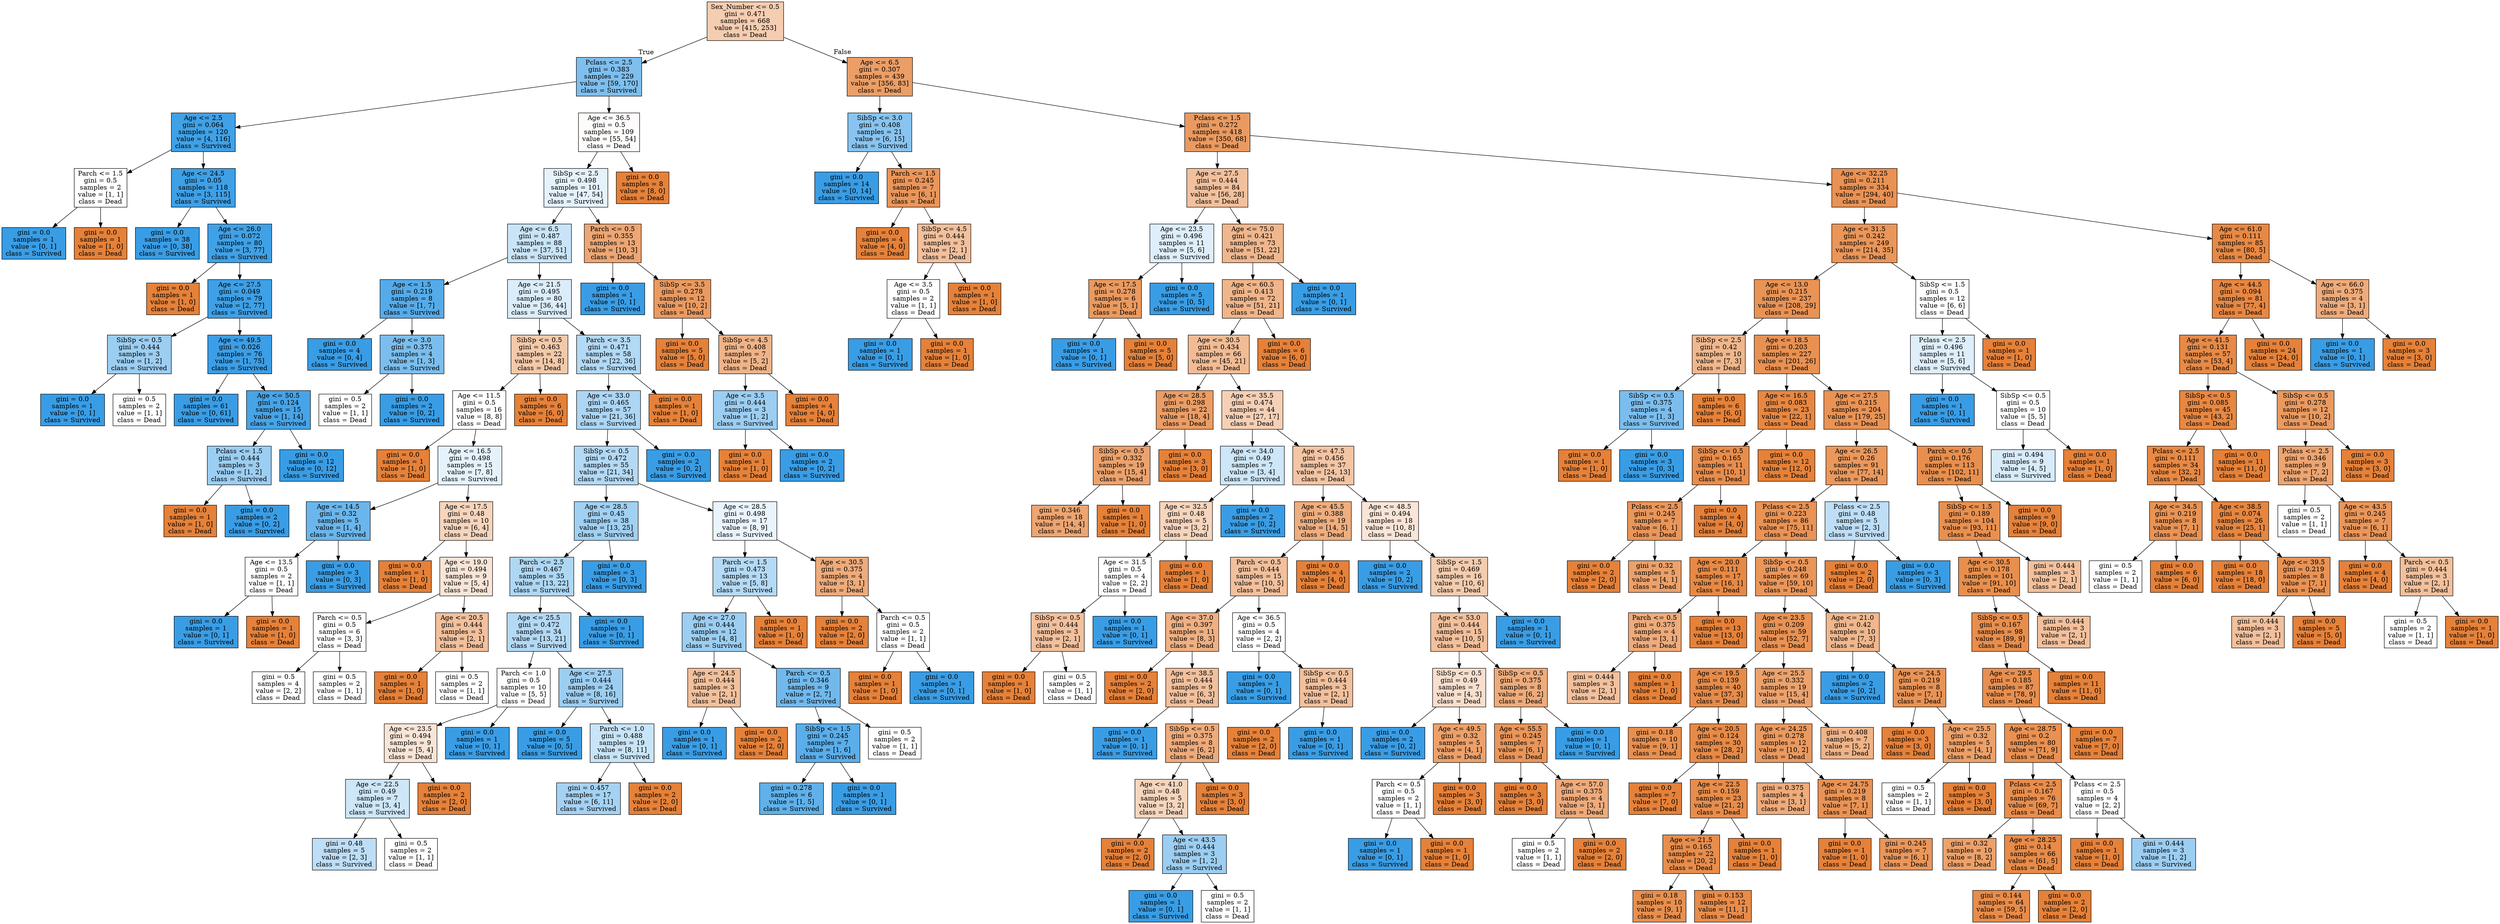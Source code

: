 digraph Tree {
node [shape=box, style="filled", color="black"] ;
0 [label="Sex_Number <= 0.5\ngini = 0.471\nsamples = 668\nvalue = [415, 253]\nclass = Dead", fillcolor="#e5813964"] ;
1 [label="Pclass <= 2.5\ngini = 0.383\nsamples = 229\nvalue = [59, 170]\nclass = Survived", fillcolor="#399de5a6"] ;
0 -> 1 [labeldistance=2.5, labelangle=45, headlabel="True"] ;
2 [label="Age <= 2.5\ngini = 0.064\nsamples = 120\nvalue = [4, 116]\nclass = Survived", fillcolor="#399de5f6"] ;
1 -> 2 ;
3 [label="Parch <= 1.5\ngini = 0.5\nsamples = 2\nvalue = [1, 1]\nclass = Dead", fillcolor="#e5813900"] ;
2 -> 3 ;
4 [label="gini = 0.0\nsamples = 1\nvalue = [0, 1]\nclass = Survived", fillcolor="#399de5ff"] ;
3 -> 4 ;
5 [label="gini = 0.0\nsamples = 1\nvalue = [1, 0]\nclass = Dead", fillcolor="#e58139ff"] ;
3 -> 5 ;
6 [label="Age <= 24.5\ngini = 0.05\nsamples = 118\nvalue = [3, 115]\nclass = Survived", fillcolor="#399de5f8"] ;
2 -> 6 ;
7 [label="gini = 0.0\nsamples = 38\nvalue = [0, 38]\nclass = Survived", fillcolor="#399de5ff"] ;
6 -> 7 ;
8 [label="Age <= 26.0\ngini = 0.072\nsamples = 80\nvalue = [3, 77]\nclass = Survived", fillcolor="#399de5f5"] ;
6 -> 8 ;
9 [label="gini = 0.0\nsamples = 1\nvalue = [1, 0]\nclass = Dead", fillcolor="#e58139ff"] ;
8 -> 9 ;
10 [label="Age <= 27.5\ngini = 0.049\nsamples = 79\nvalue = [2, 77]\nclass = Survived", fillcolor="#399de5f8"] ;
8 -> 10 ;
11 [label="SibSp <= 0.5\ngini = 0.444\nsamples = 3\nvalue = [1, 2]\nclass = Survived", fillcolor="#399de57f"] ;
10 -> 11 ;
12 [label="gini = 0.0\nsamples = 1\nvalue = [0, 1]\nclass = Survived", fillcolor="#399de5ff"] ;
11 -> 12 ;
13 [label="gini = 0.5\nsamples = 2\nvalue = [1, 1]\nclass = Dead", fillcolor="#e5813900"] ;
11 -> 13 ;
14 [label="Age <= 49.5\ngini = 0.026\nsamples = 76\nvalue = [1, 75]\nclass = Survived", fillcolor="#399de5fc"] ;
10 -> 14 ;
15 [label="gini = 0.0\nsamples = 61\nvalue = [0, 61]\nclass = Survived", fillcolor="#399de5ff"] ;
14 -> 15 ;
16 [label="Age <= 50.5\ngini = 0.124\nsamples = 15\nvalue = [1, 14]\nclass = Survived", fillcolor="#399de5ed"] ;
14 -> 16 ;
17 [label="Pclass <= 1.5\ngini = 0.444\nsamples = 3\nvalue = [1, 2]\nclass = Survived", fillcolor="#399de57f"] ;
16 -> 17 ;
18 [label="gini = 0.0\nsamples = 1\nvalue = [1, 0]\nclass = Dead", fillcolor="#e58139ff"] ;
17 -> 18 ;
19 [label="gini = 0.0\nsamples = 2\nvalue = [0, 2]\nclass = Survived", fillcolor="#399de5ff"] ;
17 -> 19 ;
20 [label="gini = 0.0\nsamples = 12\nvalue = [0, 12]\nclass = Survived", fillcolor="#399de5ff"] ;
16 -> 20 ;
21 [label="Age <= 36.5\ngini = 0.5\nsamples = 109\nvalue = [55, 54]\nclass = Dead", fillcolor="#e5813905"] ;
1 -> 21 ;
22 [label="SibSp <= 2.5\ngini = 0.498\nsamples = 101\nvalue = [47, 54]\nclass = Survived", fillcolor="#399de521"] ;
21 -> 22 ;
23 [label="Age <= 6.5\ngini = 0.487\nsamples = 88\nvalue = [37, 51]\nclass = Survived", fillcolor="#399de546"] ;
22 -> 23 ;
24 [label="Age <= 1.5\ngini = 0.219\nsamples = 8\nvalue = [1, 7]\nclass = Survived", fillcolor="#399de5db"] ;
23 -> 24 ;
25 [label="gini = 0.0\nsamples = 4\nvalue = [0, 4]\nclass = Survived", fillcolor="#399de5ff"] ;
24 -> 25 ;
26 [label="Age <= 3.0\ngini = 0.375\nsamples = 4\nvalue = [1, 3]\nclass = Survived", fillcolor="#399de5aa"] ;
24 -> 26 ;
27 [label="gini = 0.5\nsamples = 2\nvalue = [1, 1]\nclass = Dead", fillcolor="#e5813900"] ;
26 -> 27 ;
28 [label="gini = 0.0\nsamples = 2\nvalue = [0, 2]\nclass = Survived", fillcolor="#399de5ff"] ;
26 -> 28 ;
29 [label="Age <= 21.5\ngini = 0.495\nsamples = 80\nvalue = [36, 44]\nclass = Survived", fillcolor="#399de52e"] ;
23 -> 29 ;
30 [label="SibSp <= 0.5\ngini = 0.463\nsamples = 22\nvalue = [14, 8]\nclass = Dead", fillcolor="#e581396d"] ;
29 -> 30 ;
31 [label="Age <= 11.5\ngini = 0.5\nsamples = 16\nvalue = [8, 8]\nclass = Dead", fillcolor="#e5813900"] ;
30 -> 31 ;
32 [label="gini = 0.0\nsamples = 1\nvalue = [1, 0]\nclass = Dead", fillcolor="#e58139ff"] ;
31 -> 32 ;
33 [label="Age <= 16.5\ngini = 0.498\nsamples = 15\nvalue = [7, 8]\nclass = Survived", fillcolor="#399de520"] ;
31 -> 33 ;
34 [label="Age <= 14.5\ngini = 0.32\nsamples = 5\nvalue = [1, 4]\nclass = Survived", fillcolor="#399de5bf"] ;
33 -> 34 ;
35 [label="Age <= 13.5\ngini = 0.5\nsamples = 2\nvalue = [1, 1]\nclass = Dead", fillcolor="#e5813900"] ;
34 -> 35 ;
36 [label="gini = 0.0\nsamples = 1\nvalue = [0, 1]\nclass = Survived", fillcolor="#399de5ff"] ;
35 -> 36 ;
37 [label="gini = 0.0\nsamples = 1\nvalue = [1, 0]\nclass = Dead", fillcolor="#e58139ff"] ;
35 -> 37 ;
38 [label="gini = 0.0\nsamples = 3\nvalue = [0, 3]\nclass = Survived", fillcolor="#399de5ff"] ;
34 -> 38 ;
39 [label="Age <= 17.5\ngini = 0.48\nsamples = 10\nvalue = [6, 4]\nclass = Dead", fillcolor="#e5813955"] ;
33 -> 39 ;
40 [label="gini = 0.0\nsamples = 1\nvalue = [1, 0]\nclass = Dead", fillcolor="#e58139ff"] ;
39 -> 40 ;
41 [label="Age <= 19.0\ngini = 0.494\nsamples = 9\nvalue = [5, 4]\nclass = Dead", fillcolor="#e5813933"] ;
39 -> 41 ;
42 [label="Parch <= 0.5\ngini = 0.5\nsamples = 6\nvalue = [3, 3]\nclass = Dead", fillcolor="#e5813900"] ;
41 -> 42 ;
43 [label="gini = 0.5\nsamples = 4\nvalue = [2, 2]\nclass = Dead", fillcolor="#e5813900"] ;
42 -> 43 ;
44 [label="gini = 0.5\nsamples = 2\nvalue = [1, 1]\nclass = Dead", fillcolor="#e5813900"] ;
42 -> 44 ;
45 [label="Age <= 20.5\ngini = 0.444\nsamples = 3\nvalue = [2, 1]\nclass = Dead", fillcolor="#e581397f"] ;
41 -> 45 ;
46 [label="gini = 0.0\nsamples = 1\nvalue = [1, 0]\nclass = Dead", fillcolor="#e58139ff"] ;
45 -> 46 ;
47 [label="gini = 0.5\nsamples = 2\nvalue = [1, 1]\nclass = Dead", fillcolor="#e5813900"] ;
45 -> 47 ;
48 [label="gini = 0.0\nsamples = 6\nvalue = [6, 0]\nclass = Dead", fillcolor="#e58139ff"] ;
30 -> 48 ;
49 [label="Parch <= 3.5\ngini = 0.471\nsamples = 58\nvalue = [22, 36]\nclass = Survived", fillcolor="#399de563"] ;
29 -> 49 ;
50 [label="Age <= 33.0\ngini = 0.465\nsamples = 57\nvalue = [21, 36]\nclass = Survived", fillcolor="#399de56a"] ;
49 -> 50 ;
51 [label="SibSp <= 0.5\ngini = 0.472\nsamples = 55\nvalue = [21, 34]\nclass = Survived", fillcolor="#399de561"] ;
50 -> 51 ;
52 [label="Age <= 28.5\ngini = 0.45\nsamples = 38\nvalue = [13, 25]\nclass = Survived", fillcolor="#399de57a"] ;
51 -> 52 ;
53 [label="Parch <= 2.5\ngini = 0.467\nsamples = 35\nvalue = [13, 22]\nclass = Survived", fillcolor="#399de568"] ;
52 -> 53 ;
54 [label="Age <= 25.5\ngini = 0.472\nsamples = 34\nvalue = [13, 21]\nclass = Survived", fillcolor="#399de561"] ;
53 -> 54 ;
55 [label="Parch <= 1.0\ngini = 0.5\nsamples = 10\nvalue = [5, 5]\nclass = Dead", fillcolor="#e5813900"] ;
54 -> 55 ;
56 [label="Age <= 23.5\ngini = 0.494\nsamples = 9\nvalue = [5, 4]\nclass = Dead", fillcolor="#e5813933"] ;
55 -> 56 ;
57 [label="Age <= 22.5\ngini = 0.49\nsamples = 7\nvalue = [3, 4]\nclass = Survived", fillcolor="#399de540"] ;
56 -> 57 ;
58 [label="gini = 0.48\nsamples = 5\nvalue = [2, 3]\nclass = Survived", fillcolor="#399de555"] ;
57 -> 58 ;
59 [label="gini = 0.5\nsamples = 2\nvalue = [1, 1]\nclass = Dead", fillcolor="#e5813900"] ;
57 -> 59 ;
60 [label="gini = 0.0\nsamples = 2\nvalue = [2, 0]\nclass = Dead", fillcolor="#e58139ff"] ;
56 -> 60 ;
61 [label="gini = 0.0\nsamples = 1\nvalue = [0, 1]\nclass = Survived", fillcolor="#399de5ff"] ;
55 -> 61 ;
62 [label="Age <= 27.5\ngini = 0.444\nsamples = 24\nvalue = [8, 16]\nclass = Survived", fillcolor="#399de57f"] ;
54 -> 62 ;
63 [label="gini = 0.0\nsamples = 5\nvalue = [0, 5]\nclass = Survived", fillcolor="#399de5ff"] ;
62 -> 63 ;
64 [label="Parch <= 1.0\ngini = 0.488\nsamples = 19\nvalue = [8, 11]\nclass = Survived", fillcolor="#399de546"] ;
62 -> 64 ;
65 [label="gini = 0.457\nsamples = 17\nvalue = [6, 11]\nclass = Survived", fillcolor="#399de574"] ;
64 -> 65 ;
66 [label="gini = 0.0\nsamples = 2\nvalue = [2, 0]\nclass = Dead", fillcolor="#e58139ff"] ;
64 -> 66 ;
67 [label="gini = 0.0\nsamples = 1\nvalue = [0, 1]\nclass = Survived", fillcolor="#399de5ff"] ;
53 -> 67 ;
68 [label="gini = 0.0\nsamples = 3\nvalue = [0, 3]\nclass = Survived", fillcolor="#399de5ff"] ;
52 -> 68 ;
69 [label="Age <= 28.5\ngini = 0.498\nsamples = 17\nvalue = [8, 9]\nclass = Survived", fillcolor="#399de51c"] ;
51 -> 69 ;
70 [label="Parch <= 1.5\ngini = 0.473\nsamples = 13\nvalue = [5, 8]\nclass = Survived", fillcolor="#399de560"] ;
69 -> 70 ;
71 [label="Age <= 27.0\ngini = 0.444\nsamples = 12\nvalue = [4, 8]\nclass = Survived", fillcolor="#399de57f"] ;
70 -> 71 ;
72 [label="Age <= 24.5\ngini = 0.444\nsamples = 3\nvalue = [2, 1]\nclass = Dead", fillcolor="#e581397f"] ;
71 -> 72 ;
73 [label="gini = 0.0\nsamples = 1\nvalue = [0, 1]\nclass = Survived", fillcolor="#399de5ff"] ;
72 -> 73 ;
74 [label="gini = 0.0\nsamples = 2\nvalue = [2, 0]\nclass = Dead", fillcolor="#e58139ff"] ;
72 -> 74 ;
75 [label="Parch <= 0.5\ngini = 0.346\nsamples = 9\nvalue = [2, 7]\nclass = Survived", fillcolor="#399de5b6"] ;
71 -> 75 ;
76 [label="SibSp <= 1.5\ngini = 0.245\nsamples = 7\nvalue = [1, 6]\nclass = Survived", fillcolor="#399de5d4"] ;
75 -> 76 ;
77 [label="gini = 0.278\nsamples = 6\nvalue = [1, 5]\nclass = Survived", fillcolor="#399de5cc"] ;
76 -> 77 ;
78 [label="gini = 0.0\nsamples = 1\nvalue = [0, 1]\nclass = Survived", fillcolor="#399de5ff"] ;
76 -> 78 ;
79 [label="gini = 0.5\nsamples = 2\nvalue = [1, 1]\nclass = Dead", fillcolor="#e5813900"] ;
75 -> 79 ;
80 [label="gini = 0.0\nsamples = 1\nvalue = [1, 0]\nclass = Dead", fillcolor="#e58139ff"] ;
70 -> 80 ;
81 [label="Age <= 30.5\ngini = 0.375\nsamples = 4\nvalue = [3, 1]\nclass = Dead", fillcolor="#e58139aa"] ;
69 -> 81 ;
82 [label="gini = 0.0\nsamples = 2\nvalue = [2, 0]\nclass = Dead", fillcolor="#e58139ff"] ;
81 -> 82 ;
83 [label="Parch <= 0.5\ngini = 0.5\nsamples = 2\nvalue = [1, 1]\nclass = Dead", fillcolor="#e5813900"] ;
81 -> 83 ;
84 [label="gini = 0.0\nsamples = 1\nvalue = [1, 0]\nclass = Dead", fillcolor="#e58139ff"] ;
83 -> 84 ;
85 [label="gini = 0.0\nsamples = 1\nvalue = [0, 1]\nclass = Survived", fillcolor="#399de5ff"] ;
83 -> 85 ;
86 [label="gini = 0.0\nsamples = 2\nvalue = [0, 2]\nclass = Survived", fillcolor="#399de5ff"] ;
50 -> 86 ;
87 [label="gini = 0.0\nsamples = 1\nvalue = [1, 0]\nclass = Dead", fillcolor="#e58139ff"] ;
49 -> 87 ;
88 [label="Parch <= 0.5\ngini = 0.355\nsamples = 13\nvalue = [10, 3]\nclass = Dead", fillcolor="#e58139b3"] ;
22 -> 88 ;
89 [label="gini = 0.0\nsamples = 1\nvalue = [0, 1]\nclass = Survived", fillcolor="#399de5ff"] ;
88 -> 89 ;
90 [label="SibSp <= 3.5\ngini = 0.278\nsamples = 12\nvalue = [10, 2]\nclass = Dead", fillcolor="#e58139cc"] ;
88 -> 90 ;
91 [label="gini = 0.0\nsamples = 5\nvalue = [5, 0]\nclass = Dead", fillcolor="#e58139ff"] ;
90 -> 91 ;
92 [label="SibSp <= 4.5\ngini = 0.408\nsamples = 7\nvalue = [5, 2]\nclass = Dead", fillcolor="#e5813999"] ;
90 -> 92 ;
93 [label="Age <= 3.5\ngini = 0.444\nsamples = 3\nvalue = [1, 2]\nclass = Survived", fillcolor="#399de57f"] ;
92 -> 93 ;
94 [label="gini = 0.0\nsamples = 1\nvalue = [1, 0]\nclass = Dead", fillcolor="#e58139ff"] ;
93 -> 94 ;
95 [label="gini = 0.0\nsamples = 2\nvalue = [0, 2]\nclass = Survived", fillcolor="#399de5ff"] ;
93 -> 95 ;
96 [label="gini = 0.0\nsamples = 4\nvalue = [4, 0]\nclass = Dead", fillcolor="#e58139ff"] ;
92 -> 96 ;
97 [label="gini = 0.0\nsamples = 8\nvalue = [8, 0]\nclass = Dead", fillcolor="#e58139ff"] ;
21 -> 97 ;
98 [label="Age <= 6.5\ngini = 0.307\nsamples = 439\nvalue = [356, 83]\nclass = Dead", fillcolor="#e58139c4"] ;
0 -> 98 [labeldistance=2.5, labelangle=-45, headlabel="False"] ;
99 [label="SibSp <= 3.0\ngini = 0.408\nsamples = 21\nvalue = [6, 15]\nclass = Survived", fillcolor="#399de599"] ;
98 -> 99 ;
100 [label="gini = 0.0\nsamples = 14\nvalue = [0, 14]\nclass = Survived", fillcolor="#399de5ff"] ;
99 -> 100 ;
101 [label="Parch <= 1.5\ngini = 0.245\nsamples = 7\nvalue = [6, 1]\nclass = Dead", fillcolor="#e58139d4"] ;
99 -> 101 ;
102 [label="gini = 0.0\nsamples = 4\nvalue = [4, 0]\nclass = Dead", fillcolor="#e58139ff"] ;
101 -> 102 ;
103 [label="SibSp <= 4.5\ngini = 0.444\nsamples = 3\nvalue = [2, 1]\nclass = Dead", fillcolor="#e581397f"] ;
101 -> 103 ;
104 [label="Age <= 3.5\ngini = 0.5\nsamples = 2\nvalue = [1, 1]\nclass = Dead", fillcolor="#e5813900"] ;
103 -> 104 ;
105 [label="gini = 0.0\nsamples = 1\nvalue = [0, 1]\nclass = Survived", fillcolor="#399de5ff"] ;
104 -> 105 ;
106 [label="gini = 0.0\nsamples = 1\nvalue = [1, 0]\nclass = Dead", fillcolor="#e58139ff"] ;
104 -> 106 ;
107 [label="gini = 0.0\nsamples = 1\nvalue = [1, 0]\nclass = Dead", fillcolor="#e58139ff"] ;
103 -> 107 ;
108 [label="Pclass <= 1.5\ngini = 0.272\nsamples = 418\nvalue = [350, 68]\nclass = Dead", fillcolor="#e58139cd"] ;
98 -> 108 ;
109 [label="Age <= 27.5\ngini = 0.444\nsamples = 84\nvalue = [56, 28]\nclass = Dead", fillcolor="#e581397f"] ;
108 -> 109 ;
110 [label="Age <= 23.5\ngini = 0.496\nsamples = 11\nvalue = [5, 6]\nclass = Survived", fillcolor="#399de52a"] ;
109 -> 110 ;
111 [label="Age <= 17.5\ngini = 0.278\nsamples = 6\nvalue = [5, 1]\nclass = Dead", fillcolor="#e58139cc"] ;
110 -> 111 ;
112 [label="gini = 0.0\nsamples = 1\nvalue = [0, 1]\nclass = Survived", fillcolor="#399de5ff"] ;
111 -> 112 ;
113 [label="gini = 0.0\nsamples = 5\nvalue = [5, 0]\nclass = Dead", fillcolor="#e58139ff"] ;
111 -> 113 ;
114 [label="gini = 0.0\nsamples = 5\nvalue = [0, 5]\nclass = Survived", fillcolor="#399de5ff"] ;
110 -> 114 ;
115 [label="Age <= 75.0\ngini = 0.421\nsamples = 73\nvalue = [51, 22]\nclass = Dead", fillcolor="#e5813991"] ;
109 -> 115 ;
116 [label="Age <= 60.5\ngini = 0.413\nsamples = 72\nvalue = [51, 21]\nclass = Dead", fillcolor="#e5813996"] ;
115 -> 116 ;
117 [label="Age <= 30.5\ngini = 0.434\nsamples = 66\nvalue = [45, 21]\nclass = Dead", fillcolor="#e5813988"] ;
116 -> 117 ;
118 [label="Age <= 28.5\ngini = 0.298\nsamples = 22\nvalue = [18, 4]\nclass = Dead", fillcolor="#e58139c6"] ;
117 -> 118 ;
119 [label="SibSp <= 0.5\ngini = 0.332\nsamples = 19\nvalue = [15, 4]\nclass = Dead", fillcolor="#e58139bb"] ;
118 -> 119 ;
120 [label="gini = 0.346\nsamples = 18\nvalue = [14, 4]\nclass = Dead", fillcolor="#e58139b6"] ;
119 -> 120 ;
121 [label="gini = 0.0\nsamples = 1\nvalue = [1, 0]\nclass = Dead", fillcolor="#e58139ff"] ;
119 -> 121 ;
122 [label="gini = 0.0\nsamples = 3\nvalue = [3, 0]\nclass = Dead", fillcolor="#e58139ff"] ;
118 -> 122 ;
123 [label="Age <= 35.5\ngini = 0.474\nsamples = 44\nvalue = [27, 17]\nclass = Dead", fillcolor="#e581395e"] ;
117 -> 123 ;
124 [label="Age <= 34.0\ngini = 0.49\nsamples = 7\nvalue = [3, 4]\nclass = Survived", fillcolor="#399de540"] ;
123 -> 124 ;
125 [label="Age <= 32.5\ngini = 0.48\nsamples = 5\nvalue = [3, 2]\nclass = Dead", fillcolor="#e5813955"] ;
124 -> 125 ;
126 [label="Age <= 31.5\ngini = 0.5\nsamples = 4\nvalue = [2, 2]\nclass = Dead", fillcolor="#e5813900"] ;
125 -> 126 ;
127 [label="SibSp <= 0.5\ngini = 0.444\nsamples = 3\nvalue = [2, 1]\nclass = Dead", fillcolor="#e581397f"] ;
126 -> 127 ;
128 [label="gini = 0.0\nsamples = 1\nvalue = [1, 0]\nclass = Dead", fillcolor="#e58139ff"] ;
127 -> 128 ;
129 [label="gini = 0.5\nsamples = 2\nvalue = [1, 1]\nclass = Dead", fillcolor="#e5813900"] ;
127 -> 129 ;
130 [label="gini = 0.0\nsamples = 1\nvalue = [0, 1]\nclass = Survived", fillcolor="#399de5ff"] ;
126 -> 130 ;
131 [label="gini = 0.0\nsamples = 1\nvalue = [1, 0]\nclass = Dead", fillcolor="#e58139ff"] ;
125 -> 131 ;
132 [label="gini = 0.0\nsamples = 2\nvalue = [0, 2]\nclass = Survived", fillcolor="#399de5ff"] ;
124 -> 132 ;
133 [label="Age <= 47.5\ngini = 0.456\nsamples = 37\nvalue = [24, 13]\nclass = Dead", fillcolor="#e5813975"] ;
123 -> 133 ;
134 [label="Age <= 45.5\ngini = 0.388\nsamples = 19\nvalue = [14, 5]\nclass = Dead", fillcolor="#e58139a4"] ;
133 -> 134 ;
135 [label="Parch <= 0.5\ngini = 0.444\nsamples = 15\nvalue = [10, 5]\nclass = Dead", fillcolor="#e581397f"] ;
134 -> 135 ;
136 [label="Age <= 37.0\ngini = 0.397\nsamples = 11\nvalue = [8, 3]\nclass = Dead", fillcolor="#e581399f"] ;
135 -> 136 ;
137 [label="gini = 0.0\nsamples = 2\nvalue = [2, 0]\nclass = Dead", fillcolor="#e58139ff"] ;
136 -> 137 ;
138 [label="Age <= 38.5\ngini = 0.444\nsamples = 9\nvalue = [6, 3]\nclass = Dead", fillcolor="#e581397f"] ;
136 -> 138 ;
139 [label="gini = 0.0\nsamples = 1\nvalue = [0, 1]\nclass = Survived", fillcolor="#399de5ff"] ;
138 -> 139 ;
140 [label="SibSp <= 0.5\ngini = 0.375\nsamples = 8\nvalue = [6, 2]\nclass = Dead", fillcolor="#e58139aa"] ;
138 -> 140 ;
141 [label="Age <= 41.0\ngini = 0.48\nsamples = 5\nvalue = [3, 2]\nclass = Dead", fillcolor="#e5813955"] ;
140 -> 141 ;
142 [label="gini = 0.0\nsamples = 2\nvalue = [2, 0]\nclass = Dead", fillcolor="#e58139ff"] ;
141 -> 142 ;
143 [label="Age <= 43.5\ngini = 0.444\nsamples = 3\nvalue = [1, 2]\nclass = Survived", fillcolor="#399de57f"] ;
141 -> 143 ;
144 [label="gini = 0.0\nsamples = 1\nvalue = [0, 1]\nclass = Survived", fillcolor="#399de5ff"] ;
143 -> 144 ;
145 [label="gini = 0.5\nsamples = 2\nvalue = [1, 1]\nclass = Dead", fillcolor="#e5813900"] ;
143 -> 145 ;
146 [label="gini = 0.0\nsamples = 3\nvalue = [3, 0]\nclass = Dead", fillcolor="#e58139ff"] ;
140 -> 146 ;
147 [label="Age <= 36.5\ngini = 0.5\nsamples = 4\nvalue = [2, 2]\nclass = Dead", fillcolor="#e5813900"] ;
135 -> 147 ;
148 [label="gini = 0.0\nsamples = 1\nvalue = [0, 1]\nclass = Survived", fillcolor="#399de5ff"] ;
147 -> 148 ;
149 [label="SibSp <= 0.5\ngini = 0.444\nsamples = 3\nvalue = [2, 1]\nclass = Dead", fillcolor="#e581397f"] ;
147 -> 149 ;
150 [label="gini = 0.0\nsamples = 2\nvalue = [2, 0]\nclass = Dead", fillcolor="#e58139ff"] ;
149 -> 150 ;
151 [label="gini = 0.0\nsamples = 1\nvalue = [0, 1]\nclass = Survived", fillcolor="#399de5ff"] ;
149 -> 151 ;
152 [label="gini = 0.0\nsamples = 4\nvalue = [4, 0]\nclass = Dead", fillcolor="#e58139ff"] ;
134 -> 152 ;
153 [label="Age <= 48.5\ngini = 0.494\nsamples = 18\nvalue = [10, 8]\nclass = Dead", fillcolor="#e5813933"] ;
133 -> 153 ;
154 [label="gini = 0.0\nsamples = 2\nvalue = [0, 2]\nclass = Survived", fillcolor="#399de5ff"] ;
153 -> 154 ;
155 [label="SibSp <= 1.5\ngini = 0.469\nsamples = 16\nvalue = [10, 6]\nclass = Dead", fillcolor="#e5813966"] ;
153 -> 155 ;
156 [label="Age <= 53.0\ngini = 0.444\nsamples = 15\nvalue = [10, 5]\nclass = Dead", fillcolor="#e581397f"] ;
155 -> 156 ;
157 [label="SibSp <= 0.5\ngini = 0.49\nsamples = 7\nvalue = [4, 3]\nclass = Dead", fillcolor="#e5813940"] ;
156 -> 157 ;
158 [label="gini = 0.0\nsamples = 2\nvalue = [0, 2]\nclass = Survived", fillcolor="#399de5ff"] ;
157 -> 158 ;
159 [label="Age <= 49.5\ngini = 0.32\nsamples = 5\nvalue = [4, 1]\nclass = Dead", fillcolor="#e58139bf"] ;
157 -> 159 ;
160 [label="Parch <= 0.5\ngini = 0.5\nsamples = 2\nvalue = [1, 1]\nclass = Dead", fillcolor="#e5813900"] ;
159 -> 160 ;
161 [label="gini = 0.0\nsamples = 1\nvalue = [0, 1]\nclass = Survived", fillcolor="#399de5ff"] ;
160 -> 161 ;
162 [label="gini = 0.0\nsamples = 1\nvalue = [1, 0]\nclass = Dead", fillcolor="#e58139ff"] ;
160 -> 162 ;
163 [label="gini = 0.0\nsamples = 3\nvalue = [3, 0]\nclass = Dead", fillcolor="#e58139ff"] ;
159 -> 163 ;
164 [label="SibSp <= 0.5\ngini = 0.375\nsamples = 8\nvalue = [6, 2]\nclass = Dead", fillcolor="#e58139aa"] ;
156 -> 164 ;
165 [label="Age <= 55.5\ngini = 0.245\nsamples = 7\nvalue = [6, 1]\nclass = Dead", fillcolor="#e58139d4"] ;
164 -> 165 ;
166 [label="gini = 0.0\nsamples = 3\nvalue = [3, 0]\nclass = Dead", fillcolor="#e58139ff"] ;
165 -> 166 ;
167 [label="Age <= 57.0\ngini = 0.375\nsamples = 4\nvalue = [3, 1]\nclass = Dead", fillcolor="#e58139aa"] ;
165 -> 167 ;
168 [label="gini = 0.5\nsamples = 2\nvalue = [1, 1]\nclass = Dead", fillcolor="#e5813900"] ;
167 -> 168 ;
169 [label="gini = 0.0\nsamples = 2\nvalue = [2, 0]\nclass = Dead", fillcolor="#e58139ff"] ;
167 -> 169 ;
170 [label="gini = 0.0\nsamples = 1\nvalue = [0, 1]\nclass = Survived", fillcolor="#399de5ff"] ;
164 -> 170 ;
171 [label="gini = 0.0\nsamples = 1\nvalue = [0, 1]\nclass = Survived", fillcolor="#399de5ff"] ;
155 -> 171 ;
172 [label="gini = 0.0\nsamples = 6\nvalue = [6, 0]\nclass = Dead", fillcolor="#e58139ff"] ;
116 -> 172 ;
173 [label="gini = 0.0\nsamples = 1\nvalue = [0, 1]\nclass = Survived", fillcolor="#399de5ff"] ;
115 -> 173 ;
174 [label="Age <= 32.25\ngini = 0.211\nsamples = 334\nvalue = [294, 40]\nclass = Dead", fillcolor="#e58139dc"] ;
108 -> 174 ;
175 [label="Age <= 31.5\ngini = 0.242\nsamples = 249\nvalue = [214, 35]\nclass = Dead", fillcolor="#e58139d5"] ;
174 -> 175 ;
176 [label="Age <= 13.0\ngini = 0.215\nsamples = 237\nvalue = [208, 29]\nclass = Dead", fillcolor="#e58139db"] ;
175 -> 176 ;
177 [label="SibSp <= 2.5\ngini = 0.42\nsamples = 10\nvalue = [7, 3]\nclass = Dead", fillcolor="#e5813992"] ;
176 -> 177 ;
178 [label="SibSp <= 0.5\ngini = 0.375\nsamples = 4\nvalue = [1, 3]\nclass = Survived", fillcolor="#399de5aa"] ;
177 -> 178 ;
179 [label="gini = 0.0\nsamples = 1\nvalue = [1, 0]\nclass = Dead", fillcolor="#e58139ff"] ;
178 -> 179 ;
180 [label="gini = 0.0\nsamples = 3\nvalue = [0, 3]\nclass = Survived", fillcolor="#399de5ff"] ;
178 -> 180 ;
181 [label="gini = 0.0\nsamples = 6\nvalue = [6, 0]\nclass = Dead", fillcolor="#e58139ff"] ;
177 -> 181 ;
182 [label="Age <= 18.5\ngini = 0.203\nsamples = 227\nvalue = [201, 26]\nclass = Dead", fillcolor="#e58139de"] ;
176 -> 182 ;
183 [label="Age <= 16.5\ngini = 0.083\nsamples = 23\nvalue = [22, 1]\nclass = Dead", fillcolor="#e58139f3"] ;
182 -> 183 ;
184 [label="SibSp <= 0.5\ngini = 0.165\nsamples = 11\nvalue = [10, 1]\nclass = Dead", fillcolor="#e58139e6"] ;
183 -> 184 ;
185 [label="Pclass <= 2.5\ngini = 0.245\nsamples = 7\nvalue = [6, 1]\nclass = Dead", fillcolor="#e58139d4"] ;
184 -> 185 ;
186 [label="gini = 0.0\nsamples = 2\nvalue = [2, 0]\nclass = Dead", fillcolor="#e58139ff"] ;
185 -> 186 ;
187 [label="gini = 0.32\nsamples = 5\nvalue = [4, 1]\nclass = Dead", fillcolor="#e58139bf"] ;
185 -> 187 ;
188 [label="gini = 0.0\nsamples = 4\nvalue = [4, 0]\nclass = Dead", fillcolor="#e58139ff"] ;
184 -> 188 ;
189 [label="gini = 0.0\nsamples = 12\nvalue = [12, 0]\nclass = Dead", fillcolor="#e58139ff"] ;
183 -> 189 ;
190 [label="Age <= 27.5\ngini = 0.215\nsamples = 204\nvalue = [179, 25]\nclass = Dead", fillcolor="#e58139db"] ;
182 -> 190 ;
191 [label="Age <= 26.5\ngini = 0.26\nsamples = 91\nvalue = [77, 14]\nclass = Dead", fillcolor="#e58139d1"] ;
190 -> 191 ;
192 [label="Pclass <= 2.5\ngini = 0.223\nsamples = 86\nvalue = [75, 11]\nclass = Dead", fillcolor="#e58139da"] ;
191 -> 192 ;
193 [label="Age <= 20.0\ngini = 0.111\nsamples = 17\nvalue = [16, 1]\nclass = Dead", fillcolor="#e58139ef"] ;
192 -> 193 ;
194 [label="Parch <= 0.5\ngini = 0.375\nsamples = 4\nvalue = [3, 1]\nclass = Dead", fillcolor="#e58139aa"] ;
193 -> 194 ;
195 [label="gini = 0.444\nsamples = 3\nvalue = [2, 1]\nclass = Dead", fillcolor="#e581397f"] ;
194 -> 195 ;
196 [label="gini = 0.0\nsamples = 1\nvalue = [1, 0]\nclass = Dead", fillcolor="#e58139ff"] ;
194 -> 196 ;
197 [label="gini = 0.0\nsamples = 13\nvalue = [13, 0]\nclass = Dead", fillcolor="#e58139ff"] ;
193 -> 197 ;
198 [label="SibSp <= 0.5\ngini = 0.248\nsamples = 69\nvalue = [59, 10]\nclass = Dead", fillcolor="#e58139d4"] ;
192 -> 198 ;
199 [label="Age <= 23.5\ngini = 0.209\nsamples = 59\nvalue = [52, 7]\nclass = Dead", fillcolor="#e58139dd"] ;
198 -> 199 ;
200 [label="Age <= 19.5\ngini = 0.139\nsamples = 40\nvalue = [37, 3]\nclass = Dead", fillcolor="#e58139ea"] ;
199 -> 200 ;
201 [label="gini = 0.18\nsamples = 10\nvalue = [9, 1]\nclass = Dead", fillcolor="#e58139e3"] ;
200 -> 201 ;
202 [label="Age <= 20.5\ngini = 0.124\nsamples = 30\nvalue = [28, 2]\nclass = Dead", fillcolor="#e58139ed"] ;
200 -> 202 ;
203 [label="gini = 0.0\nsamples = 7\nvalue = [7, 0]\nclass = Dead", fillcolor="#e58139ff"] ;
202 -> 203 ;
204 [label="Age <= 22.5\ngini = 0.159\nsamples = 23\nvalue = [21, 2]\nclass = Dead", fillcolor="#e58139e7"] ;
202 -> 204 ;
205 [label="Age <= 21.5\ngini = 0.165\nsamples = 22\nvalue = [20, 2]\nclass = Dead", fillcolor="#e58139e6"] ;
204 -> 205 ;
206 [label="gini = 0.18\nsamples = 10\nvalue = [9, 1]\nclass = Dead", fillcolor="#e58139e3"] ;
205 -> 206 ;
207 [label="gini = 0.153\nsamples = 12\nvalue = [11, 1]\nclass = Dead", fillcolor="#e58139e8"] ;
205 -> 207 ;
208 [label="gini = 0.0\nsamples = 1\nvalue = [1, 0]\nclass = Dead", fillcolor="#e58139ff"] ;
204 -> 208 ;
209 [label="Age <= 25.5\ngini = 0.332\nsamples = 19\nvalue = [15, 4]\nclass = Dead", fillcolor="#e58139bb"] ;
199 -> 209 ;
210 [label="Age <= 24.25\ngini = 0.278\nsamples = 12\nvalue = [10, 2]\nclass = Dead", fillcolor="#e58139cc"] ;
209 -> 210 ;
211 [label="gini = 0.375\nsamples = 4\nvalue = [3, 1]\nclass = Dead", fillcolor="#e58139aa"] ;
210 -> 211 ;
212 [label="Age <= 24.75\ngini = 0.219\nsamples = 8\nvalue = [7, 1]\nclass = Dead", fillcolor="#e58139db"] ;
210 -> 212 ;
213 [label="gini = 0.0\nsamples = 1\nvalue = [1, 0]\nclass = Dead", fillcolor="#e58139ff"] ;
212 -> 213 ;
214 [label="gini = 0.245\nsamples = 7\nvalue = [6, 1]\nclass = Dead", fillcolor="#e58139d4"] ;
212 -> 214 ;
215 [label="gini = 0.408\nsamples = 7\nvalue = [5, 2]\nclass = Dead", fillcolor="#e5813999"] ;
209 -> 215 ;
216 [label="Age <= 21.0\ngini = 0.42\nsamples = 10\nvalue = [7, 3]\nclass = Dead", fillcolor="#e5813992"] ;
198 -> 216 ;
217 [label="gini = 0.0\nsamples = 2\nvalue = [0, 2]\nclass = Survived", fillcolor="#399de5ff"] ;
216 -> 217 ;
218 [label="Age <= 24.5\ngini = 0.219\nsamples = 8\nvalue = [7, 1]\nclass = Dead", fillcolor="#e58139db"] ;
216 -> 218 ;
219 [label="gini = 0.0\nsamples = 3\nvalue = [3, 0]\nclass = Dead", fillcolor="#e58139ff"] ;
218 -> 219 ;
220 [label="Age <= 25.5\ngini = 0.32\nsamples = 5\nvalue = [4, 1]\nclass = Dead", fillcolor="#e58139bf"] ;
218 -> 220 ;
221 [label="gini = 0.5\nsamples = 2\nvalue = [1, 1]\nclass = Dead", fillcolor="#e5813900"] ;
220 -> 221 ;
222 [label="gini = 0.0\nsamples = 3\nvalue = [3, 0]\nclass = Dead", fillcolor="#e58139ff"] ;
220 -> 222 ;
223 [label="Pclass <= 2.5\ngini = 0.48\nsamples = 5\nvalue = [2, 3]\nclass = Survived", fillcolor="#399de555"] ;
191 -> 223 ;
224 [label="gini = 0.0\nsamples = 2\nvalue = [2, 0]\nclass = Dead", fillcolor="#e58139ff"] ;
223 -> 224 ;
225 [label="gini = 0.0\nsamples = 3\nvalue = [0, 3]\nclass = Survived", fillcolor="#399de5ff"] ;
223 -> 225 ;
226 [label="Parch <= 0.5\ngini = 0.176\nsamples = 113\nvalue = [102, 11]\nclass = Dead", fillcolor="#e58139e3"] ;
190 -> 226 ;
227 [label="SibSp <= 1.5\ngini = 0.189\nsamples = 104\nvalue = [93, 11]\nclass = Dead", fillcolor="#e58139e1"] ;
226 -> 227 ;
228 [label="Age <= 30.5\ngini = 0.178\nsamples = 101\nvalue = [91, 10]\nclass = Dead", fillcolor="#e58139e3"] ;
227 -> 228 ;
229 [label="SibSp <= 0.5\ngini = 0.167\nsamples = 98\nvalue = [89, 9]\nclass = Dead", fillcolor="#e58139e5"] ;
228 -> 229 ;
230 [label="Age <= 29.5\ngini = 0.185\nsamples = 87\nvalue = [78, 9]\nclass = Dead", fillcolor="#e58139e2"] ;
229 -> 230 ;
231 [label="Age <= 28.75\ngini = 0.2\nsamples = 80\nvalue = [71, 9]\nclass = Dead", fillcolor="#e58139df"] ;
230 -> 231 ;
232 [label="Pclass <= 2.5\ngini = 0.167\nsamples = 76\nvalue = [69, 7]\nclass = Dead", fillcolor="#e58139e5"] ;
231 -> 232 ;
233 [label="gini = 0.32\nsamples = 10\nvalue = [8, 2]\nclass = Dead", fillcolor="#e58139bf"] ;
232 -> 233 ;
234 [label="Age <= 28.25\ngini = 0.14\nsamples = 66\nvalue = [61, 5]\nclass = Dead", fillcolor="#e58139ea"] ;
232 -> 234 ;
235 [label="gini = 0.144\nsamples = 64\nvalue = [59, 5]\nclass = Dead", fillcolor="#e58139e9"] ;
234 -> 235 ;
236 [label="gini = 0.0\nsamples = 2\nvalue = [2, 0]\nclass = Dead", fillcolor="#e58139ff"] ;
234 -> 236 ;
237 [label="Pclass <= 2.5\ngini = 0.5\nsamples = 4\nvalue = [2, 2]\nclass = Dead", fillcolor="#e5813900"] ;
231 -> 237 ;
238 [label="gini = 0.0\nsamples = 1\nvalue = [1, 0]\nclass = Dead", fillcolor="#e58139ff"] ;
237 -> 238 ;
239 [label="gini = 0.444\nsamples = 3\nvalue = [1, 2]\nclass = Survived", fillcolor="#399de57f"] ;
237 -> 239 ;
240 [label="gini = 0.0\nsamples = 7\nvalue = [7, 0]\nclass = Dead", fillcolor="#e58139ff"] ;
230 -> 240 ;
241 [label="gini = 0.0\nsamples = 11\nvalue = [11, 0]\nclass = Dead", fillcolor="#e58139ff"] ;
229 -> 241 ;
242 [label="gini = 0.444\nsamples = 3\nvalue = [2, 1]\nclass = Dead", fillcolor="#e581397f"] ;
228 -> 242 ;
243 [label="gini = 0.444\nsamples = 3\nvalue = [2, 1]\nclass = Dead", fillcolor="#e581397f"] ;
227 -> 243 ;
244 [label="gini = 0.0\nsamples = 9\nvalue = [9, 0]\nclass = Dead", fillcolor="#e58139ff"] ;
226 -> 244 ;
245 [label="SibSp <= 1.5\ngini = 0.5\nsamples = 12\nvalue = [6, 6]\nclass = Dead", fillcolor="#e5813900"] ;
175 -> 245 ;
246 [label="Pclass <= 2.5\ngini = 0.496\nsamples = 11\nvalue = [5, 6]\nclass = Survived", fillcolor="#399de52a"] ;
245 -> 246 ;
247 [label="gini = 0.0\nsamples = 1\nvalue = [0, 1]\nclass = Survived", fillcolor="#399de5ff"] ;
246 -> 247 ;
248 [label="SibSp <= 0.5\ngini = 0.5\nsamples = 10\nvalue = [5, 5]\nclass = Dead", fillcolor="#e5813900"] ;
246 -> 248 ;
249 [label="gini = 0.494\nsamples = 9\nvalue = [4, 5]\nclass = Survived", fillcolor="#399de533"] ;
248 -> 249 ;
250 [label="gini = 0.0\nsamples = 1\nvalue = [1, 0]\nclass = Dead", fillcolor="#e58139ff"] ;
248 -> 250 ;
251 [label="gini = 0.0\nsamples = 1\nvalue = [1, 0]\nclass = Dead", fillcolor="#e58139ff"] ;
245 -> 251 ;
252 [label="Age <= 61.0\ngini = 0.111\nsamples = 85\nvalue = [80, 5]\nclass = Dead", fillcolor="#e58139ef"] ;
174 -> 252 ;
253 [label="Age <= 44.5\ngini = 0.094\nsamples = 81\nvalue = [77, 4]\nclass = Dead", fillcolor="#e58139f2"] ;
252 -> 253 ;
254 [label="Age <= 41.5\ngini = 0.131\nsamples = 57\nvalue = [53, 4]\nclass = Dead", fillcolor="#e58139ec"] ;
253 -> 254 ;
255 [label="SibSp <= 0.5\ngini = 0.085\nsamples = 45\nvalue = [43, 2]\nclass = Dead", fillcolor="#e58139f3"] ;
254 -> 255 ;
256 [label="Pclass <= 2.5\ngini = 0.111\nsamples = 34\nvalue = [32, 2]\nclass = Dead", fillcolor="#e58139ef"] ;
255 -> 256 ;
257 [label="Age <= 34.5\ngini = 0.219\nsamples = 8\nvalue = [7, 1]\nclass = Dead", fillcolor="#e58139db"] ;
256 -> 257 ;
258 [label="gini = 0.5\nsamples = 2\nvalue = [1, 1]\nclass = Dead", fillcolor="#e5813900"] ;
257 -> 258 ;
259 [label="gini = 0.0\nsamples = 6\nvalue = [6, 0]\nclass = Dead", fillcolor="#e58139ff"] ;
257 -> 259 ;
260 [label="Age <= 38.5\ngini = 0.074\nsamples = 26\nvalue = [25, 1]\nclass = Dead", fillcolor="#e58139f5"] ;
256 -> 260 ;
261 [label="gini = 0.0\nsamples = 18\nvalue = [18, 0]\nclass = Dead", fillcolor="#e58139ff"] ;
260 -> 261 ;
262 [label="Age <= 39.5\ngini = 0.219\nsamples = 8\nvalue = [7, 1]\nclass = Dead", fillcolor="#e58139db"] ;
260 -> 262 ;
263 [label="gini = 0.444\nsamples = 3\nvalue = [2, 1]\nclass = Dead", fillcolor="#e581397f"] ;
262 -> 263 ;
264 [label="gini = 0.0\nsamples = 5\nvalue = [5, 0]\nclass = Dead", fillcolor="#e58139ff"] ;
262 -> 264 ;
265 [label="gini = 0.0\nsamples = 11\nvalue = [11, 0]\nclass = Dead", fillcolor="#e58139ff"] ;
255 -> 265 ;
266 [label="SibSp <= 0.5\ngini = 0.278\nsamples = 12\nvalue = [10, 2]\nclass = Dead", fillcolor="#e58139cc"] ;
254 -> 266 ;
267 [label="Pclass <= 2.5\ngini = 0.346\nsamples = 9\nvalue = [7, 2]\nclass = Dead", fillcolor="#e58139b6"] ;
266 -> 267 ;
268 [label="gini = 0.5\nsamples = 2\nvalue = [1, 1]\nclass = Dead", fillcolor="#e5813900"] ;
267 -> 268 ;
269 [label="Age <= 43.5\ngini = 0.245\nsamples = 7\nvalue = [6, 1]\nclass = Dead", fillcolor="#e58139d4"] ;
267 -> 269 ;
270 [label="gini = 0.0\nsamples = 4\nvalue = [4, 0]\nclass = Dead", fillcolor="#e58139ff"] ;
269 -> 270 ;
271 [label="Parch <= 0.5\ngini = 0.444\nsamples = 3\nvalue = [2, 1]\nclass = Dead", fillcolor="#e581397f"] ;
269 -> 271 ;
272 [label="gini = 0.5\nsamples = 2\nvalue = [1, 1]\nclass = Dead", fillcolor="#e5813900"] ;
271 -> 272 ;
273 [label="gini = 0.0\nsamples = 1\nvalue = [1, 0]\nclass = Dead", fillcolor="#e58139ff"] ;
271 -> 273 ;
274 [label="gini = 0.0\nsamples = 3\nvalue = [3, 0]\nclass = Dead", fillcolor="#e58139ff"] ;
266 -> 274 ;
275 [label="gini = 0.0\nsamples = 24\nvalue = [24, 0]\nclass = Dead", fillcolor="#e58139ff"] ;
253 -> 275 ;
276 [label="Age <= 66.0\ngini = 0.375\nsamples = 4\nvalue = [3, 1]\nclass = Dead", fillcolor="#e58139aa"] ;
252 -> 276 ;
277 [label="gini = 0.0\nsamples = 1\nvalue = [0, 1]\nclass = Survived", fillcolor="#399de5ff"] ;
276 -> 277 ;
278 [label="gini = 0.0\nsamples = 3\nvalue = [3, 0]\nclass = Dead", fillcolor="#e58139ff"] ;
276 -> 278 ;
}